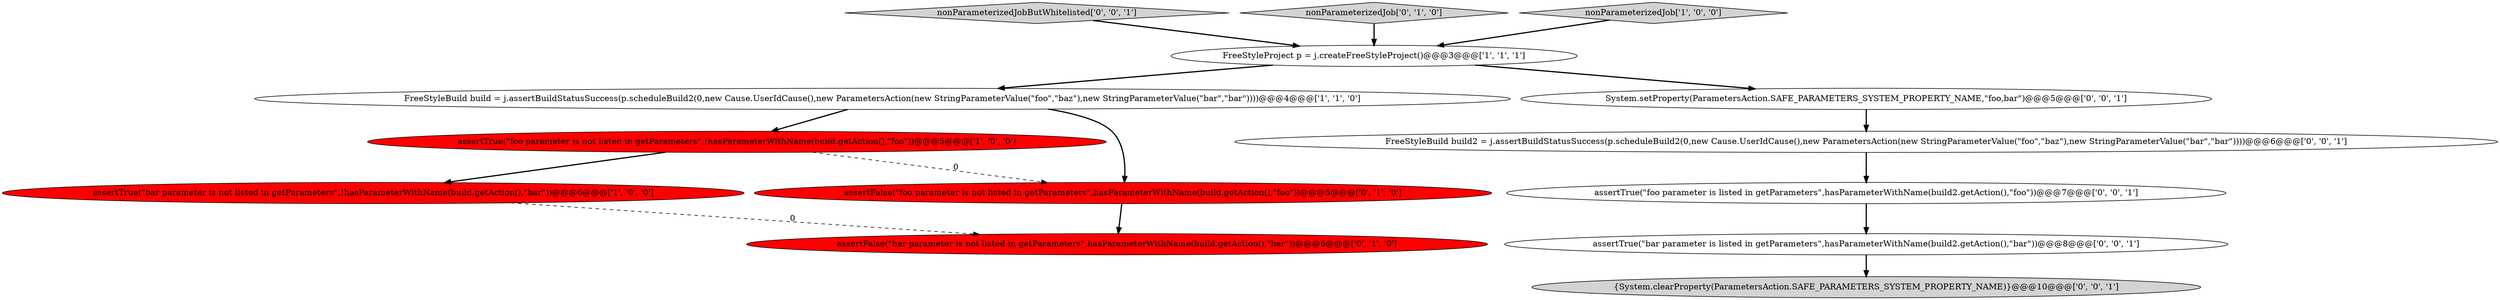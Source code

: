 digraph {
8 [style = filled, label = "{System.clearProperty(ParametersAction.SAFE_PARAMETERS_SYSTEM_PROPERTY_NAME)}@@@10@@@['0', '0', '1']", fillcolor = lightgray, shape = ellipse image = "AAA0AAABBB3BBB"];
4 [style = filled, label = "FreeStyleBuild build = j.assertBuildStatusSuccess(p.scheduleBuild2(0,new Cause.UserIdCause(),new ParametersAction(new StringParameterValue(\"foo\",\"baz\"),new StringParameterValue(\"bar\",\"bar\"))))@@@4@@@['1', '1', '0']", fillcolor = white, shape = ellipse image = "AAA0AAABBB1BBB"];
7 [style = filled, label = "assertFalse(\"bar parameter is not listed in getParameters\",hasParameterWithName(build.getAction(),\"bar\"))@@@6@@@['0', '1', '0']", fillcolor = red, shape = ellipse image = "AAA1AAABBB2BBB"];
11 [style = filled, label = "assertTrue(\"bar parameter is listed in getParameters\",hasParameterWithName(build2.getAction(),\"bar\"))@@@8@@@['0', '0', '1']", fillcolor = white, shape = ellipse image = "AAA0AAABBB3BBB"];
3 [style = filled, label = "assertTrue(\"bar parameter is not listed in getParameters\",!hasParameterWithName(build.getAction(),\"bar\"))@@@6@@@['1', '0', '0']", fillcolor = red, shape = ellipse image = "AAA1AAABBB1BBB"];
13 [style = filled, label = "System.setProperty(ParametersAction.SAFE_PARAMETERS_SYSTEM_PROPERTY_NAME,\"foo,bar\")@@@5@@@['0', '0', '1']", fillcolor = white, shape = ellipse image = "AAA0AAABBB3BBB"];
9 [style = filled, label = "assertTrue(\"foo parameter is listed in getParameters\",hasParameterWithName(build2.getAction(),\"foo\"))@@@7@@@['0', '0', '1']", fillcolor = white, shape = ellipse image = "AAA0AAABBB3BBB"];
10 [style = filled, label = "nonParameterizedJobButWhitelisted['0', '0', '1']", fillcolor = lightgray, shape = diamond image = "AAA0AAABBB3BBB"];
12 [style = filled, label = "FreeStyleBuild build2 = j.assertBuildStatusSuccess(p.scheduleBuild2(0,new Cause.UserIdCause(),new ParametersAction(new StringParameterValue(\"foo\",\"baz\"),new StringParameterValue(\"bar\",\"bar\"))))@@@6@@@['0', '0', '1']", fillcolor = white, shape = ellipse image = "AAA0AAABBB3BBB"];
0 [style = filled, label = "FreeStyleProject p = j.createFreeStyleProject()@@@3@@@['1', '1', '1']", fillcolor = white, shape = ellipse image = "AAA0AAABBB1BBB"];
1 [style = filled, label = "assertTrue(\"foo parameter is not listed in getParameters\",!hasParameterWithName(build.getAction(),\"foo\"))@@@5@@@['1', '0', '0']", fillcolor = red, shape = ellipse image = "AAA1AAABBB1BBB"];
6 [style = filled, label = "assertFalse(\"foo parameter is not listed in getParameters\",hasParameterWithName(build.getAction(),\"foo\"))@@@5@@@['0', '1', '0']", fillcolor = red, shape = ellipse image = "AAA1AAABBB2BBB"];
5 [style = filled, label = "nonParameterizedJob['0', '1', '0']", fillcolor = lightgray, shape = diamond image = "AAA0AAABBB2BBB"];
2 [style = filled, label = "nonParameterizedJob['1', '0', '0']", fillcolor = lightgray, shape = diamond image = "AAA0AAABBB1BBB"];
1->3 [style = bold, label=""];
11->8 [style = bold, label=""];
4->1 [style = bold, label=""];
2->0 [style = bold, label=""];
13->12 [style = bold, label=""];
9->11 [style = bold, label=""];
6->7 [style = bold, label=""];
5->0 [style = bold, label=""];
0->13 [style = bold, label=""];
12->9 [style = bold, label=""];
0->4 [style = bold, label=""];
4->6 [style = bold, label=""];
1->6 [style = dashed, label="0"];
3->7 [style = dashed, label="0"];
10->0 [style = bold, label=""];
}
